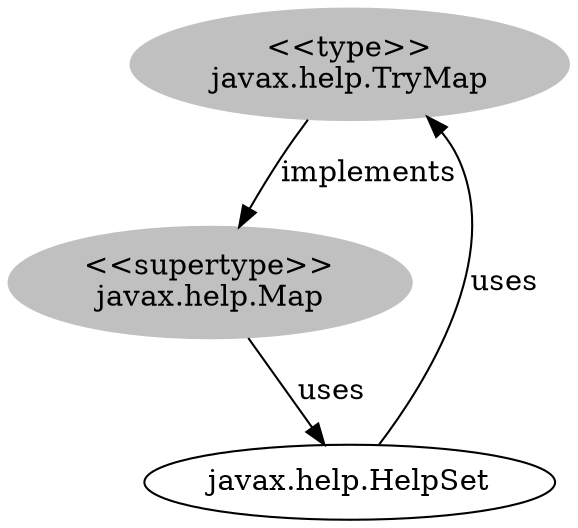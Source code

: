 digraph stk {
	javax_help_TryMap [label="<<type>>
javax.help.TryMap",style=filled,color="grey"];
	javax_help_Map [label="<<supertype>>
javax.help.Map",style=filled,color="grey"];
	javax_help_HelpSet [label="javax.help.HelpSet"];
	javax_help_TryMap -> javax_help_Map [label=implements];
	javax_help_Map -> javax_help_HelpSet [label=uses];
	javax_help_HelpSet -> javax_help_TryMap [label=uses];
}
